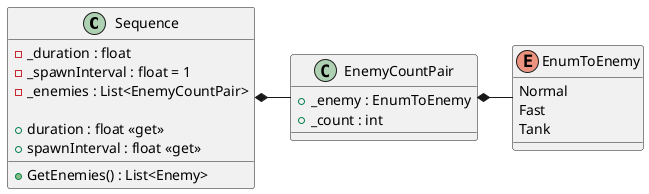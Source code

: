 @startuml
class Sequence {
    - _duration : float
    - _spawnInterval : float = 1
    - _enemies : List<EnemyCountPair>
    
    + duration : float <<get>>
    + spawnInterval : float <<get>>
    
    + GetEnemies() : List<Enemy>
}

class EnemyCountPair {
    + _enemy : EnumToEnemy
    + _count : int
}
enum EnumToEnemy {
    Normal
    Fast
    Tank
}
Sequence *- EnemyCountPair
EnemyCountPair *- EnumToEnemy
@enduml
